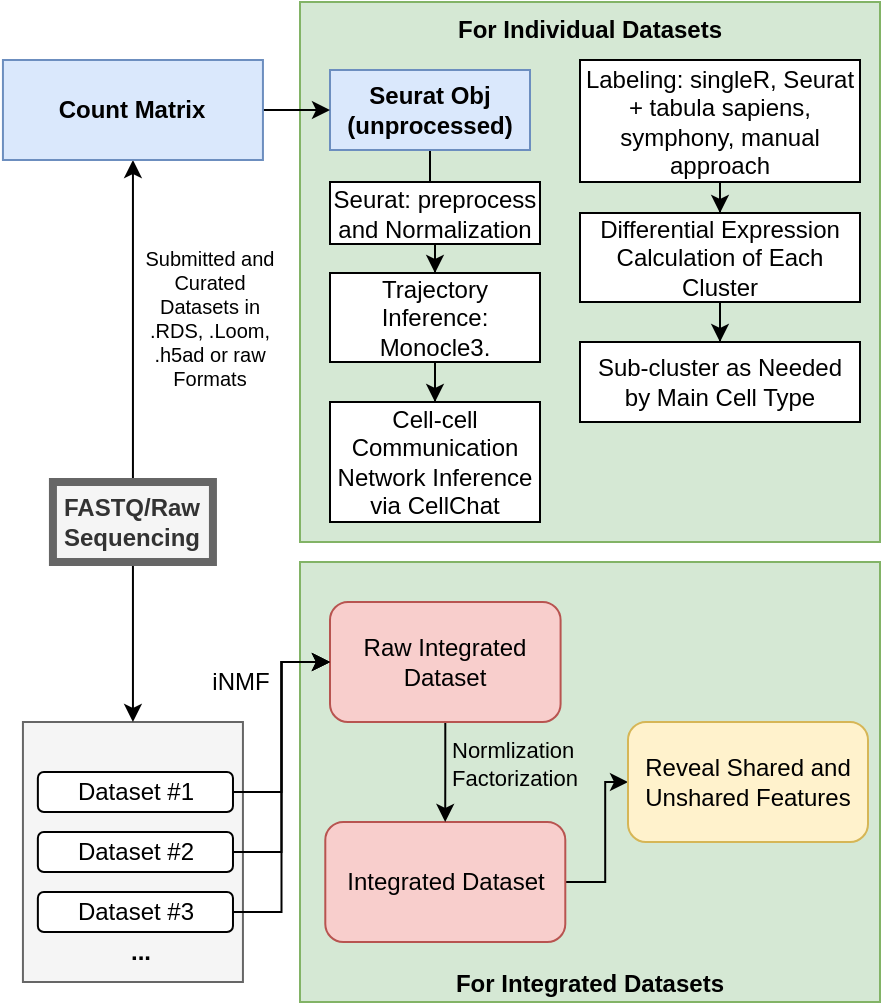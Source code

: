 <mxfile version="15.9.1" type="google"><diagram id="HA5fjkgVcGK8i9rIVctQ" name="Page-1"><mxGraphModel dx="1350" dy="1018" grid="1" gridSize="10" guides="1" tooltips="1" connect="1" arrows="1" fold="1" page="1" pageScale="1" pageWidth="850" pageHeight="1100" math="0" shadow="0"><root><mxCell id="0"/><mxCell id="1" parent="0"/><mxCell id="moQ6zT1AIh_9TvhbVl2M-56" value="" style="group" parent="1" vertex="1" connectable="0"><mxGeometry x="151.47" y="440" width="110" height="130" as="geometry"/></mxCell><mxCell id="moQ6zT1AIh_9TvhbVl2M-12" value="" style="rounded=0;whiteSpace=wrap;html=1;fillColor=#f5f5f5;fontColor=#333333;strokeColor=#666666;" parent="moQ6zT1AIh_9TvhbVl2M-56" vertex="1"><mxGeometry width="110" height="130" as="geometry"/></mxCell><mxCell id="moQ6zT1AIh_9TvhbVl2M-2" value="Dataset #1" style="rounded=1;whiteSpace=wrap;html=1;" parent="moQ6zT1AIh_9TvhbVl2M-56" vertex="1"><mxGeometry x="7.466" y="25" width="97.553" height="20" as="geometry"/></mxCell><mxCell id="moQ6zT1AIh_9TvhbVl2M-3" value="Dataset #3" style="rounded=1;whiteSpace=wrap;html=1;" parent="moQ6zT1AIh_9TvhbVl2M-56" vertex="1"><mxGeometry x="7.466" y="85" width="97.553" height="20" as="geometry"/></mxCell><mxCell id="moQ6zT1AIh_9TvhbVl2M-4" value="Dataset #2" style="rounded=1;whiteSpace=wrap;html=1;" parent="moQ6zT1AIh_9TvhbVl2M-56" vertex="1"><mxGeometry x="7.466" y="55" width="97.553" height="20" as="geometry"/></mxCell><mxCell id="moQ6zT1AIh_9TvhbVl2M-28" value="..." style="text;html=1;align=center;verticalAlign=middle;resizable=0;points=[];autosize=1;strokeColor=none;fillColor=none;fontStyle=1" parent="moQ6zT1AIh_9TvhbVl2M-56" vertex="1"><mxGeometry x="43.552" y="105" width="30" height="20" as="geometry"/></mxCell><mxCell id="moQ6zT1AIh_9TvhbVl2M-50" value="&lt;span style=&quot;font-weight: 700&quot;&gt;For Integrated Datasets&lt;/span&gt;" style="rounded=0;whiteSpace=wrap;html=1;fillColor=#d5e8d4;strokeColor=#82b366;verticalAlign=bottom;" parent="1" vertex="1"><mxGeometry x="290" y="360" width="290" height="220" as="geometry"/></mxCell><mxCell id="MDebJopkaxa270B_5y8n-25" value="&lt;span style=&quot;font-weight: 700&quot;&gt;For Individual Datasets&lt;/span&gt;" style="rounded=0;whiteSpace=wrap;html=1;fillColor=#d5e8d4;strokeColor=#82b366;verticalAlign=top;" parent="1" vertex="1"><mxGeometry x="290" y="80" width="290" height="270" as="geometry"/></mxCell><mxCell id="MDebJopkaxa270B_5y8n-5" value="" style="edgeStyle=orthogonalEdgeStyle;rounded=0;orthogonalLoop=1;jettySize=auto;html=1;" parent="1" source="MDebJopkaxa270B_5y8n-1" target="MDebJopkaxa270B_5y8n-3" edge="1"><mxGeometry relative="1" as="geometry"/></mxCell><mxCell id="gEkyl6fyntRbwcHuOqqy-1" style="edgeStyle=orthogonalEdgeStyle;rounded=0;orthogonalLoop=1;jettySize=auto;html=1;exitX=0.5;exitY=1;exitDx=0;exitDy=0;entryX=0.5;entryY=0;entryDx=0;entryDy=0;" edge="1" parent="1" source="MDebJopkaxa270B_5y8n-1" target="moQ6zT1AIh_9TvhbVl2M-12"><mxGeometry relative="1" as="geometry"/></mxCell><mxCell id="MDebJopkaxa270B_5y8n-1" value="&lt;b&gt;FASTQ/Raw Sequencing&lt;/b&gt;" style="rounded=0;whiteSpace=wrap;html=1;fillColor=#f5f5f5;strokeColor=#666666;fontColor=#333333;strokeWidth=4;" parent="1" vertex="1"><mxGeometry x="166.47" y="320" width="80" height="40" as="geometry"/></mxCell><mxCell id="MDebJopkaxa270B_5y8n-13" value="" style="edgeStyle=orthogonalEdgeStyle;rounded=0;orthogonalLoop=1;jettySize=auto;html=1;" parent="1" source="MDebJopkaxa270B_5y8n-2" target="MDebJopkaxa270B_5y8n-7" edge="1"><mxGeometry relative="1" as="geometry"/></mxCell><mxCell id="MDebJopkaxa270B_5y8n-2" value="Seurat Obj (unprocessed)" style="rounded=0;whiteSpace=wrap;html=1;fontStyle=1;fillColor=#dae8fc;strokeColor=#6c8ebf;" parent="1" vertex="1"><mxGeometry x="305" y="114" width="100" height="40" as="geometry"/></mxCell><mxCell id="MDebJopkaxa270B_5y8n-6" value="" style="edgeStyle=orthogonalEdgeStyle;rounded=0;orthogonalLoop=1;jettySize=auto;html=1;" parent="1" source="MDebJopkaxa270B_5y8n-3" target="MDebJopkaxa270B_5y8n-2" edge="1"><mxGeometry relative="1" as="geometry"/></mxCell><mxCell id="MDebJopkaxa270B_5y8n-3" value="Count Matrix" style="rounded=0;whiteSpace=wrap;html=1;fontStyle=1;fillColor=#dae8fc;strokeColor=#6c8ebf;" parent="1" vertex="1"><mxGeometry x="141.47" y="109" width="130" height="50" as="geometry"/></mxCell><mxCell id="MDebJopkaxa270B_5y8n-15" value="" style="edgeStyle=orthogonalEdgeStyle;rounded=0;orthogonalLoop=1;jettySize=auto;html=1;" parent="1" source="MDebJopkaxa270B_5y8n-7" target="MDebJopkaxa270B_5y8n-11" edge="1"><mxGeometry relative="1" as="geometry"/></mxCell><mxCell id="MDebJopkaxa270B_5y8n-7" value="Seurat: preprocess and Normalization" style="rounded=0;whiteSpace=wrap;html=1;" parent="1" vertex="1"><mxGeometry x="305" y="170" width="105" height="31" as="geometry"/></mxCell><mxCell id="MDebJopkaxa270B_5y8n-9" value="Submitted and Curated Datasets in .RDS, .Loom, .h5ad or raw Formats" style="text;html=1;align=center;verticalAlign=middle;whiteSpace=wrap;rounded=0;fontStyle=0;fontSize=10;" parent="1" vertex="1"><mxGeometry x="210" y="192.75" width="70" height="90" as="geometry"/></mxCell><mxCell id="MDebJopkaxa270B_5y8n-16" value="" style="edgeStyle=orthogonalEdgeStyle;rounded=0;orthogonalLoop=1;jettySize=auto;html=1;" parent="1" source="MDebJopkaxa270B_5y8n-10" target="MDebJopkaxa270B_5y8n-12" edge="1"><mxGeometry relative="1" as="geometry"/></mxCell><mxCell id="MDebJopkaxa270B_5y8n-10" value="Labeling: singleR, Seurat + tabula sapiens, symphony, manual approach" style="rounded=0;whiteSpace=wrap;html=1;" parent="1" vertex="1"><mxGeometry x="430" y="109" width="140" height="61" as="geometry"/></mxCell><mxCell id="MDebJopkaxa270B_5y8n-19" value="" style="edgeStyle=orthogonalEdgeStyle;rounded=0;orthogonalLoop=1;jettySize=auto;html=1;" parent="1" source="MDebJopkaxa270B_5y8n-11" target="MDebJopkaxa270B_5y8n-18" edge="1"><mxGeometry relative="1" as="geometry"/></mxCell><mxCell id="MDebJopkaxa270B_5y8n-11" value="Trajectory Inference: Monocle3." style="rounded=0;whiteSpace=wrap;html=1;" parent="1" vertex="1"><mxGeometry x="305" y="215.5" width="105" height="44.5" as="geometry"/></mxCell><mxCell id="MDebJopkaxa270B_5y8n-22" value="" style="edgeStyle=orthogonalEdgeStyle;rounded=0;orthogonalLoop=1;jettySize=auto;html=1;" parent="1" source="MDebJopkaxa270B_5y8n-12" target="MDebJopkaxa270B_5y8n-21" edge="1"><mxGeometry relative="1" as="geometry"/></mxCell><mxCell id="MDebJopkaxa270B_5y8n-12" value="Differential Expression Calculation of Each Cluster" style="rounded=0;whiteSpace=wrap;html=1;" parent="1" vertex="1"><mxGeometry x="430" y="185.5" width="140" height="44.5" as="geometry"/></mxCell><mxCell id="MDebJopkaxa270B_5y8n-18" value="Cell-cell Communication Network Inference via CellChat" style="whiteSpace=wrap;html=1;rounded=0;" parent="1" vertex="1"><mxGeometry x="305" y="280" width="105" height="60" as="geometry"/></mxCell><mxCell id="MDebJopkaxa270B_5y8n-21" value="Sub-cluster as Needed by Main Cell Type" style="whiteSpace=wrap;html=1;rounded=0;" parent="1" vertex="1"><mxGeometry x="430" y="250" width="140" height="40" as="geometry"/></mxCell><mxCell id="moQ6zT1AIh_9TvhbVl2M-17" style="edgeStyle=orthogonalEdgeStyle;rounded=0;orthogonalLoop=1;jettySize=auto;html=1;exitX=0.5;exitY=1;exitDx=0;exitDy=0;" parent="1" source="MDebJopkaxa270B_5y8n-25" target="MDebJopkaxa270B_5y8n-25" edge="1"><mxGeometry relative="1" as="geometry"/></mxCell><mxCell id="moQ6zT1AIh_9TvhbVl2M-49" value="" style="edgeStyle=orthogonalEdgeStyle;rounded=0;orthogonalLoop=1;jettySize=auto;html=1;endArrow=classic;endFill=1;" parent="1" source="moQ6zT1AIh_9TvhbVl2M-22" target="moQ6zT1AIh_9TvhbVl2M-48" edge="1"><mxGeometry relative="1" as="geometry"/></mxCell><mxCell id="moQ6zT1AIh_9TvhbVl2M-22" value="Integrated Dataset" style="rounded=1;whiteSpace=wrap;html=1;fillColor=#f8cecc;strokeColor=#b85450;" parent="1" vertex="1"><mxGeometry x="302.65" y="490" width="120" height="60" as="geometry"/></mxCell><mxCell id="moQ6zT1AIh_9TvhbVl2M-46" value="" style="edgeStyle=orthogonalEdgeStyle;rounded=0;orthogonalLoop=1;jettySize=auto;html=1;endArrow=classic;endFill=1;" parent="1" source="moQ6zT1AIh_9TvhbVl2M-5" target="moQ6zT1AIh_9TvhbVl2M-22" edge="1"><mxGeometry relative="1" as="geometry"><mxPoint as="offset"/></mxGeometry></mxCell><mxCell id="moQ6zT1AIh_9TvhbVl2M-5" value="Raw Integrated Dataset" style="rounded=1;whiteSpace=wrap;html=1;fillColor=#f8cecc;strokeColor=#b85450;" parent="1" vertex="1"><mxGeometry x="305.0" y="380" width="115.294" height="60" as="geometry"/></mxCell><mxCell id="moQ6zT1AIh_9TvhbVl2M-6" style="edgeStyle=orthogonalEdgeStyle;rounded=0;orthogonalLoop=1;jettySize=auto;html=1;exitX=1;exitY=0.5;exitDx=0;exitDy=0;entryX=0;entryY=0.5;entryDx=0;entryDy=0;" parent="1" source="moQ6zT1AIh_9TvhbVl2M-2" target="moQ6zT1AIh_9TvhbVl2M-5" edge="1"><mxGeometry relative="1" as="geometry"/></mxCell><mxCell id="moQ6zT1AIh_9TvhbVl2M-9" style="edgeStyle=orthogonalEdgeStyle;rounded=0;orthogonalLoop=1;jettySize=auto;html=1;exitX=1;exitY=0.5;exitDx=0;exitDy=0;entryX=0;entryY=0.5;entryDx=0;entryDy=0;" parent="1" source="moQ6zT1AIh_9TvhbVl2M-3" target="moQ6zT1AIh_9TvhbVl2M-5" edge="1"><mxGeometry relative="1" as="geometry"/></mxCell><mxCell id="moQ6zT1AIh_9TvhbVl2M-48" value="Reveal Shared and Unshared Features" style="rounded=1;whiteSpace=wrap;html=1;fillColor=#fff2cc;strokeColor=#d6b656;" parent="1" vertex="1"><mxGeometry x="454" y="440" width="120" height="60" as="geometry"/></mxCell><mxCell id="moQ6zT1AIh_9TvhbVl2M-54" value="iNMF" style="text;html=1;align=center;verticalAlign=middle;resizable=0;points=[];autosize=1;strokeColor=none;fillColor=none;" parent="1" vertex="1"><mxGeometry x="240" y="410" width="40" height="20" as="geometry"/></mxCell><mxCell id="moQ6zT1AIh_9TvhbVl2M-55" value="&lt;span style=&quot;color: rgb(0 , 0 , 0) ; font-family: &amp;#34;helvetica&amp;#34; ; font-size: 11px ; font-style: normal ; font-weight: 400 ; letter-spacing: normal ; text-align: center ; text-indent: 0px ; text-transform: none ; word-spacing: 0px ; display: inline ; float: none&quot;&gt;Normlization&lt;/span&gt;&lt;br style=&quot;color: rgb(0 , 0 , 0) ; font-family: &amp;#34;helvetica&amp;#34; ; font-size: 11px ; font-style: normal ; font-weight: 400 ; letter-spacing: normal ; text-align: center ; text-indent: 0px ; text-transform: none ; word-spacing: 0px&quot;&gt;&lt;span style=&quot;color: rgb(0 , 0 , 0) ; font-family: &amp;#34;helvetica&amp;#34; ; font-size: 11px ; font-style: normal ; font-weight: 400 ; letter-spacing: normal ; text-align: center ; text-indent: 0px ; text-transform: none ; word-spacing: 0px ; display: inline ; float: none&quot;&gt;Factorization&lt;/span&gt;" style="text;whiteSpace=wrap;html=1;" parent="1" vertex="1"><mxGeometry x="364" y="440" width="90" height="50" as="geometry"/></mxCell><mxCell id="moQ6zT1AIh_9TvhbVl2M-58" style="edgeStyle=orthogonalEdgeStyle;rounded=0;orthogonalLoop=1;jettySize=auto;html=1;exitX=1;exitY=0.5;exitDx=0;exitDy=0;entryX=0;entryY=0.5;entryDx=0;entryDy=0;labelBackgroundColor=none;endArrow=classic;endFill=1;" parent="1" source="moQ6zT1AIh_9TvhbVl2M-4" target="moQ6zT1AIh_9TvhbVl2M-5" edge="1"><mxGeometry relative="1" as="geometry"/></mxCell></root></mxGraphModel></diagram></mxfile>